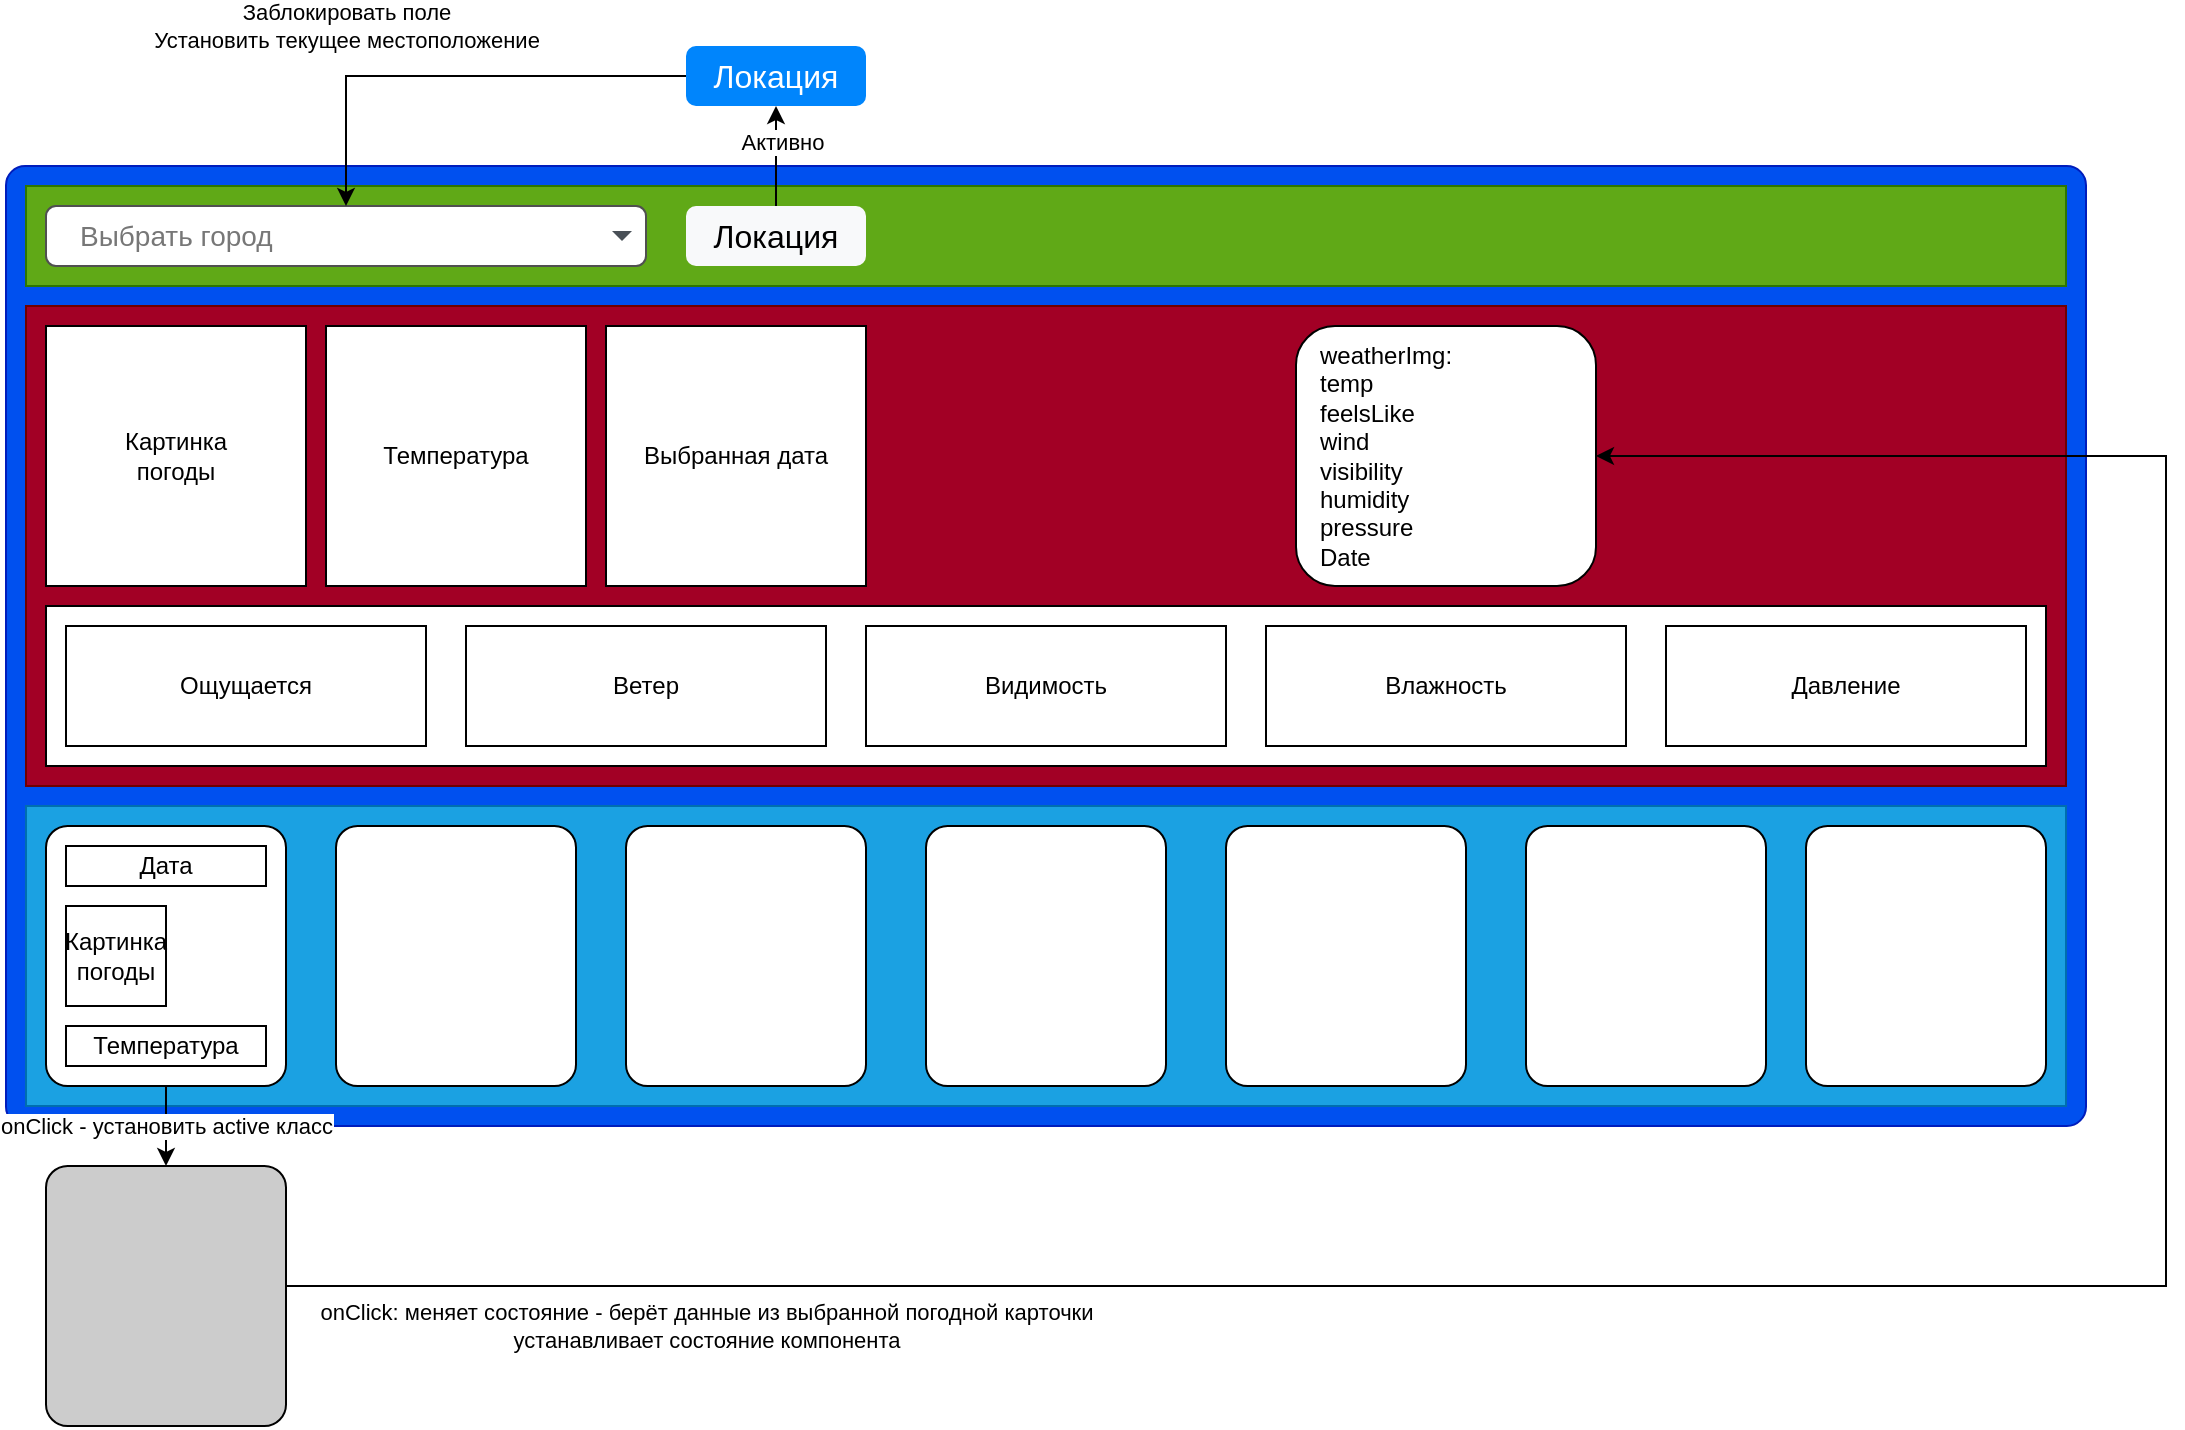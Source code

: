 <mxfile>
    <diagram id="_Sh-WiEGn78lvfRqOLMb" name="Page-1">
        <mxGraphModel dx="1320" dy="1969" grid="1" gridSize="10" guides="1" tooltips="1" connect="1" arrows="1" fold="1" page="1" pageScale="1" pageWidth="827" pageHeight="1169" math="0" shadow="0">
            <root>
                <mxCell id="0"/>
                <mxCell id="1" parent="0"/>
                <mxCell id="2" value="" style="rounded=1;whiteSpace=wrap;html=1;shadow=0;sketch=0;glass=0;arcSize=2;fillColor=#0050ef;strokeColor=#001DBC;fontColor=#ffffff;" parent="1" vertex="1">
                    <mxGeometry x="40" y="80" width="1040" height="480" as="geometry"/>
                </mxCell>
                <mxCell id="3" value="" style="rounded=0;whiteSpace=wrap;html=1;shadow=0;glass=0;sketch=0;fillColor=#60a917;strokeColor=#2D7600;fontColor=#ffffff;" parent="1" vertex="1">
                    <mxGeometry x="50" y="90" width="1020" height="50" as="geometry"/>
                </mxCell>
                <mxCell id="16" value="Выбрать город" style="html=1;shadow=0;dashed=0;shape=mxgraph.bootstrap.rrect;rSize=5;strokeColor=#505050;strokeWidth=1;fillColor=#ffffff;fontColor=#777777;whiteSpace=wrap;align=left;verticalAlign=middle;fontStyle=0;fontSize=14;spacingRight=0;spacing=17;rounded=1;glass=0;sketch=0;" parent="1" vertex="1">
                    <mxGeometry x="60" y="100" width="300" height="30" as="geometry"/>
                </mxCell>
                <mxCell id="17" value="" style="shape=triangle;direction=south;fillColor=#495057;strokeColor=none;perimeter=none;" parent="16" vertex="1">
                    <mxGeometry x="1" y="0.5" width="10" height="5" relative="1" as="geometry">
                        <mxPoint x="-17" y="-2.5" as="offset"/>
                    </mxGeometry>
                </mxCell>
                <mxCell id="20" value="Локация" style="html=1;shadow=0;dashed=0;shape=mxgraph.bootstrap.rrect;rSize=5;strokeColor=none;strokeWidth=1;fillColor=#F8F9FA;fontColor=#000000;whiteSpace=wrap;align=center;verticalAlign=middle;spacingLeft=0;fontStyle=0;fontSize=16;spacing=5;rounded=1;glass=0;sketch=0;" parent="1" vertex="1">
                    <mxGeometry x="380" y="100" width="90" height="30" as="geometry"/>
                </mxCell>
                <mxCell id="63" style="edgeStyle=orthogonalEdgeStyle;rounded=0;orthogonalLoop=1;jettySize=auto;html=1;" edge="1" parent="1" source="23" target="16">
                    <mxGeometry relative="1" as="geometry"/>
                </mxCell>
                <mxCell id="64" value="Заблокировать поле&lt;br&gt;Установить текущее местоположение" style="edgeLabel;html=1;align=center;verticalAlign=middle;resizable=0;points=[];" vertex="1" connectable="0" parent="63">
                    <mxGeometry x="0.166" y="1" relative="1" as="geometry">
                        <mxPoint x="-33" y="-26" as="offset"/>
                    </mxGeometry>
                </mxCell>
                <mxCell id="23" value="Локация" style="html=1;shadow=0;dashed=0;shape=mxgraph.bootstrap.rrect;rSize=5;strokeColor=none;strokeWidth=1;fillColor=#0085FC;fontColor=#FFFFFF;whiteSpace=wrap;align=center;verticalAlign=middle;spacingLeft=0;fontStyle=0;fontSize=16;spacing=5;rounded=1;glass=0;sketch=0;" parent="1" vertex="1">
                    <mxGeometry x="380" y="20" width="90" height="30" as="geometry"/>
                </mxCell>
                <mxCell id="24" value="" style="endArrow=classic;html=1;" parent="1" source="20" target="23" edge="1">
                    <mxGeometry width="50" height="50" relative="1" as="geometry">
                        <mxPoint x="400" y="60" as="sourcePoint"/>
                        <mxPoint x="450" y="10" as="targetPoint"/>
                    </mxGeometry>
                </mxCell>
                <mxCell id="25" value="Активно" style="edgeLabel;html=1;align=center;verticalAlign=middle;resizable=0;points=[];" parent="24" vertex="1" connectable="0">
                    <mxGeometry x="0.309" y="-3" relative="1" as="geometry">
                        <mxPoint as="offset"/>
                    </mxGeometry>
                </mxCell>
                <mxCell id="28" value="" style="rounded=0;whiteSpace=wrap;html=1;fillColor=#a20025;strokeColor=#6F0000;fontColor=#ffffff;" vertex="1" parent="1">
                    <mxGeometry x="50" y="150" width="1020" height="240" as="geometry"/>
                </mxCell>
                <mxCell id="29" value="Картинка&lt;br&gt;погоды" style="rounded=0;whiteSpace=wrap;html=1;" vertex="1" parent="1">
                    <mxGeometry x="60" y="160" width="130" height="130" as="geometry"/>
                </mxCell>
                <mxCell id="30" value="Температура" style="rounded=0;whiteSpace=wrap;html=1;" vertex="1" parent="1">
                    <mxGeometry x="200" y="160" width="130" height="130" as="geometry"/>
                </mxCell>
                <mxCell id="31" value="" style="rounded=0;whiteSpace=wrap;html=1;" vertex="1" parent="1">
                    <mxGeometry x="60" y="300" width="1000" height="80" as="geometry"/>
                </mxCell>
                <mxCell id="32" value="Ощущается" style="rounded=0;whiteSpace=wrap;html=1;" vertex="1" parent="1">
                    <mxGeometry x="70" y="310" width="180" height="60" as="geometry"/>
                </mxCell>
                <mxCell id="33" value="Ветер" style="rounded=0;whiteSpace=wrap;html=1;" vertex="1" parent="1">
                    <mxGeometry x="270" y="310" width="180" height="60" as="geometry"/>
                </mxCell>
                <mxCell id="34" value="Влажность" style="rounded=0;whiteSpace=wrap;html=1;" vertex="1" parent="1">
                    <mxGeometry x="670" y="310" width="180" height="60" as="geometry"/>
                </mxCell>
                <mxCell id="35" value="Видимость" style="rounded=0;whiteSpace=wrap;html=1;" vertex="1" parent="1">
                    <mxGeometry x="470" y="310" width="180" height="60" as="geometry"/>
                </mxCell>
                <mxCell id="37" value="Давление" style="rounded=0;whiteSpace=wrap;html=1;" vertex="1" parent="1">
                    <mxGeometry x="870" y="310" width="180" height="60" as="geometry"/>
                </mxCell>
                <mxCell id="46" value="weatherImg:&lt;br&gt;temp&lt;br&gt;feelsLike&lt;br&gt;wind&lt;br&gt;visibility&lt;br&gt;humidity&lt;br&gt;pressure&lt;br&gt;Date" style="rounded=1;whiteSpace=wrap;html=1;align=left;spacingLeft=10;" vertex="1" parent="1">
                    <mxGeometry x="685" y="160" width="150" height="130" as="geometry"/>
                </mxCell>
                <mxCell id="47" value="" style="rounded=0;whiteSpace=wrap;html=1;fillColor=#1ba1e2;strokeColor=#006EAF;fontColor=#ffffff;" vertex="1" parent="1">
                    <mxGeometry x="50" y="400" width="1020" height="150" as="geometry"/>
                </mxCell>
                <mxCell id="60" value="onClick - установить active класс" style="edgeStyle=orthogonalEdgeStyle;rounded=0;orthogonalLoop=1;jettySize=auto;html=1;exitX=0.5;exitY=1;exitDx=0;exitDy=0;entryX=0.5;entryY=0;entryDx=0;entryDy=0;" edge="1" parent="1" source="48" target="59">
                    <mxGeometry relative="1" as="geometry"/>
                </mxCell>
                <mxCell id="48" value="" style="rounded=1;whiteSpace=wrap;html=1;arcSize=9;" vertex="1" parent="1">
                    <mxGeometry x="60" y="410" width="120" height="130" as="geometry"/>
                </mxCell>
                <mxCell id="49" value="" style="rounded=1;whiteSpace=wrap;html=1;arcSize=9;" vertex="1" parent="1">
                    <mxGeometry x="350" y="410" width="120" height="130" as="geometry"/>
                </mxCell>
                <mxCell id="50" value="" style="rounded=1;whiteSpace=wrap;html=1;arcSize=9;" vertex="1" parent="1">
                    <mxGeometry x="205" y="410" width="120" height="130" as="geometry"/>
                </mxCell>
                <mxCell id="51" value="" style="rounded=1;whiteSpace=wrap;html=1;arcSize=9;" vertex="1" parent="1">
                    <mxGeometry x="650" y="410" width="120" height="130" as="geometry"/>
                </mxCell>
                <mxCell id="52" value="" style="rounded=1;whiteSpace=wrap;html=1;arcSize=9;" vertex="1" parent="1">
                    <mxGeometry x="500" y="410" width="120" height="130" as="geometry"/>
                </mxCell>
                <mxCell id="53" value="" style="rounded=1;whiteSpace=wrap;html=1;arcSize=9;" vertex="1" parent="1">
                    <mxGeometry x="940" y="410" width="120" height="130" as="geometry"/>
                </mxCell>
                <mxCell id="54" value="" style="rounded=1;whiteSpace=wrap;html=1;arcSize=9;" vertex="1" parent="1">
                    <mxGeometry x="800" y="410" width="120" height="130" as="geometry"/>
                </mxCell>
                <mxCell id="55" value="Дата" style="rounded=0;whiteSpace=wrap;html=1;" vertex="1" parent="1">
                    <mxGeometry x="70" y="420" width="100" height="20" as="geometry"/>
                </mxCell>
                <mxCell id="56" value="Картинка&lt;br&gt;погоды" style="rounded=0;whiteSpace=wrap;html=1;" vertex="1" parent="1">
                    <mxGeometry x="70" y="450" width="50" height="50" as="geometry"/>
                </mxCell>
                <mxCell id="57" value="Температура" style="rounded=0;whiteSpace=wrap;html=1;" vertex="1" parent="1">
                    <mxGeometry x="70" y="510" width="100" height="20" as="geometry"/>
                </mxCell>
                <mxCell id="58" value="Выбранная дата" style="rounded=0;whiteSpace=wrap;html=1;align=center;" vertex="1" parent="1">
                    <mxGeometry x="340" y="160" width="130" height="130" as="geometry"/>
                </mxCell>
                <mxCell id="61" style="edgeStyle=orthogonalEdgeStyle;rounded=0;orthogonalLoop=1;jettySize=auto;html=1;entryX=1;entryY=0.5;entryDx=0;entryDy=0;" edge="1" parent="1" source="59" target="46">
                    <mxGeometry relative="1" as="geometry">
                        <Array as="points">
                            <mxPoint x="1120" y="640"/>
                            <mxPoint x="1120" y="225"/>
                        </Array>
                    </mxGeometry>
                </mxCell>
                <mxCell id="62" value="onClick: меняет состояние - берёт данные из выбранной погодной карточки&lt;br&gt;устанавливает состояние компонента" style="edgeLabel;html=1;align=center;verticalAlign=middle;resizable=0;points=[];" vertex="1" connectable="0" parent="61">
                    <mxGeometry x="-0.473" y="2" relative="1" as="geometry">
                        <mxPoint x="-222" y="22" as="offset"/>
                    </mxGeometry>
                </mxCell>
                <mxCell id="59" value="" style="rounded=1;whiteSpace=wrap;html=1;arcSize=9;fillColor=#CCCCCC;" vertex="1" parent="1">
                    <mxGeometry x="60" y="580" width="120" height="130" as="geometry"/>
                </mxCell>
            </root>
        </mxGraphModel>
    </diagram>
</mxfile>